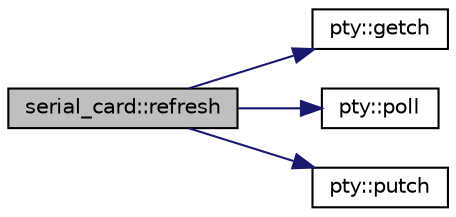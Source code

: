 digraph "serial_card::refresh"
{
 // LATEX_PDF_SIZE
  edge [fontname="Helvetica",fontsize="10",labelfontname="Helvetica",labelfontsize="10"];
  node [fontname="Helvetica",fontsize="10",shape=record];
  rankdir="LR";
  Node1 [label="serial_card::refresh",height=0.2,width=0.4,color="black", fillcolor="grey75", style="filled", fontcolor="black",tooltip="Refresh the UART for data I/O."];
  Node1 -> Node2 [color="midnightblue",fontsize="10",style="solid",fontname="Helvetica"];
  Node2 [label="pty::getch",height=0.2,width=0.4,color="black", fillcolor="white", style="filled",URL="$classpty.html#af46ce3f92e8dc2077afec7a54c6b85b0",tooltip="Get a single byte from the PTY interface master side."];
  Node1 -> Node3 [color="midnightblue",fontsize="10",style="solid",fontname="Helvetica"];
  Node3 [label="pty::poll",height=0.2,width=0.4,color="black", fillcolor="white", style="filled",URL="$classpty.html#a9ad90a7e8c2e8a1b273b4f5859cae35c",tooltip="Check if there is data available to be read from the PTY interface master side."];
  Node1 -> Node4 [color="midnightblue",fontsize="10",style="solid",fontname="Helvetica"];
  Node4 [label="pty::putch",height=0.2,width=0.4,color="black", fillcolor="white", style="filled",URL="$classpty.html#ac9e7847a4ade52e8bea78e13f49c4c76",tooltip="Send a single byte to the PTY interface master side."];
}
